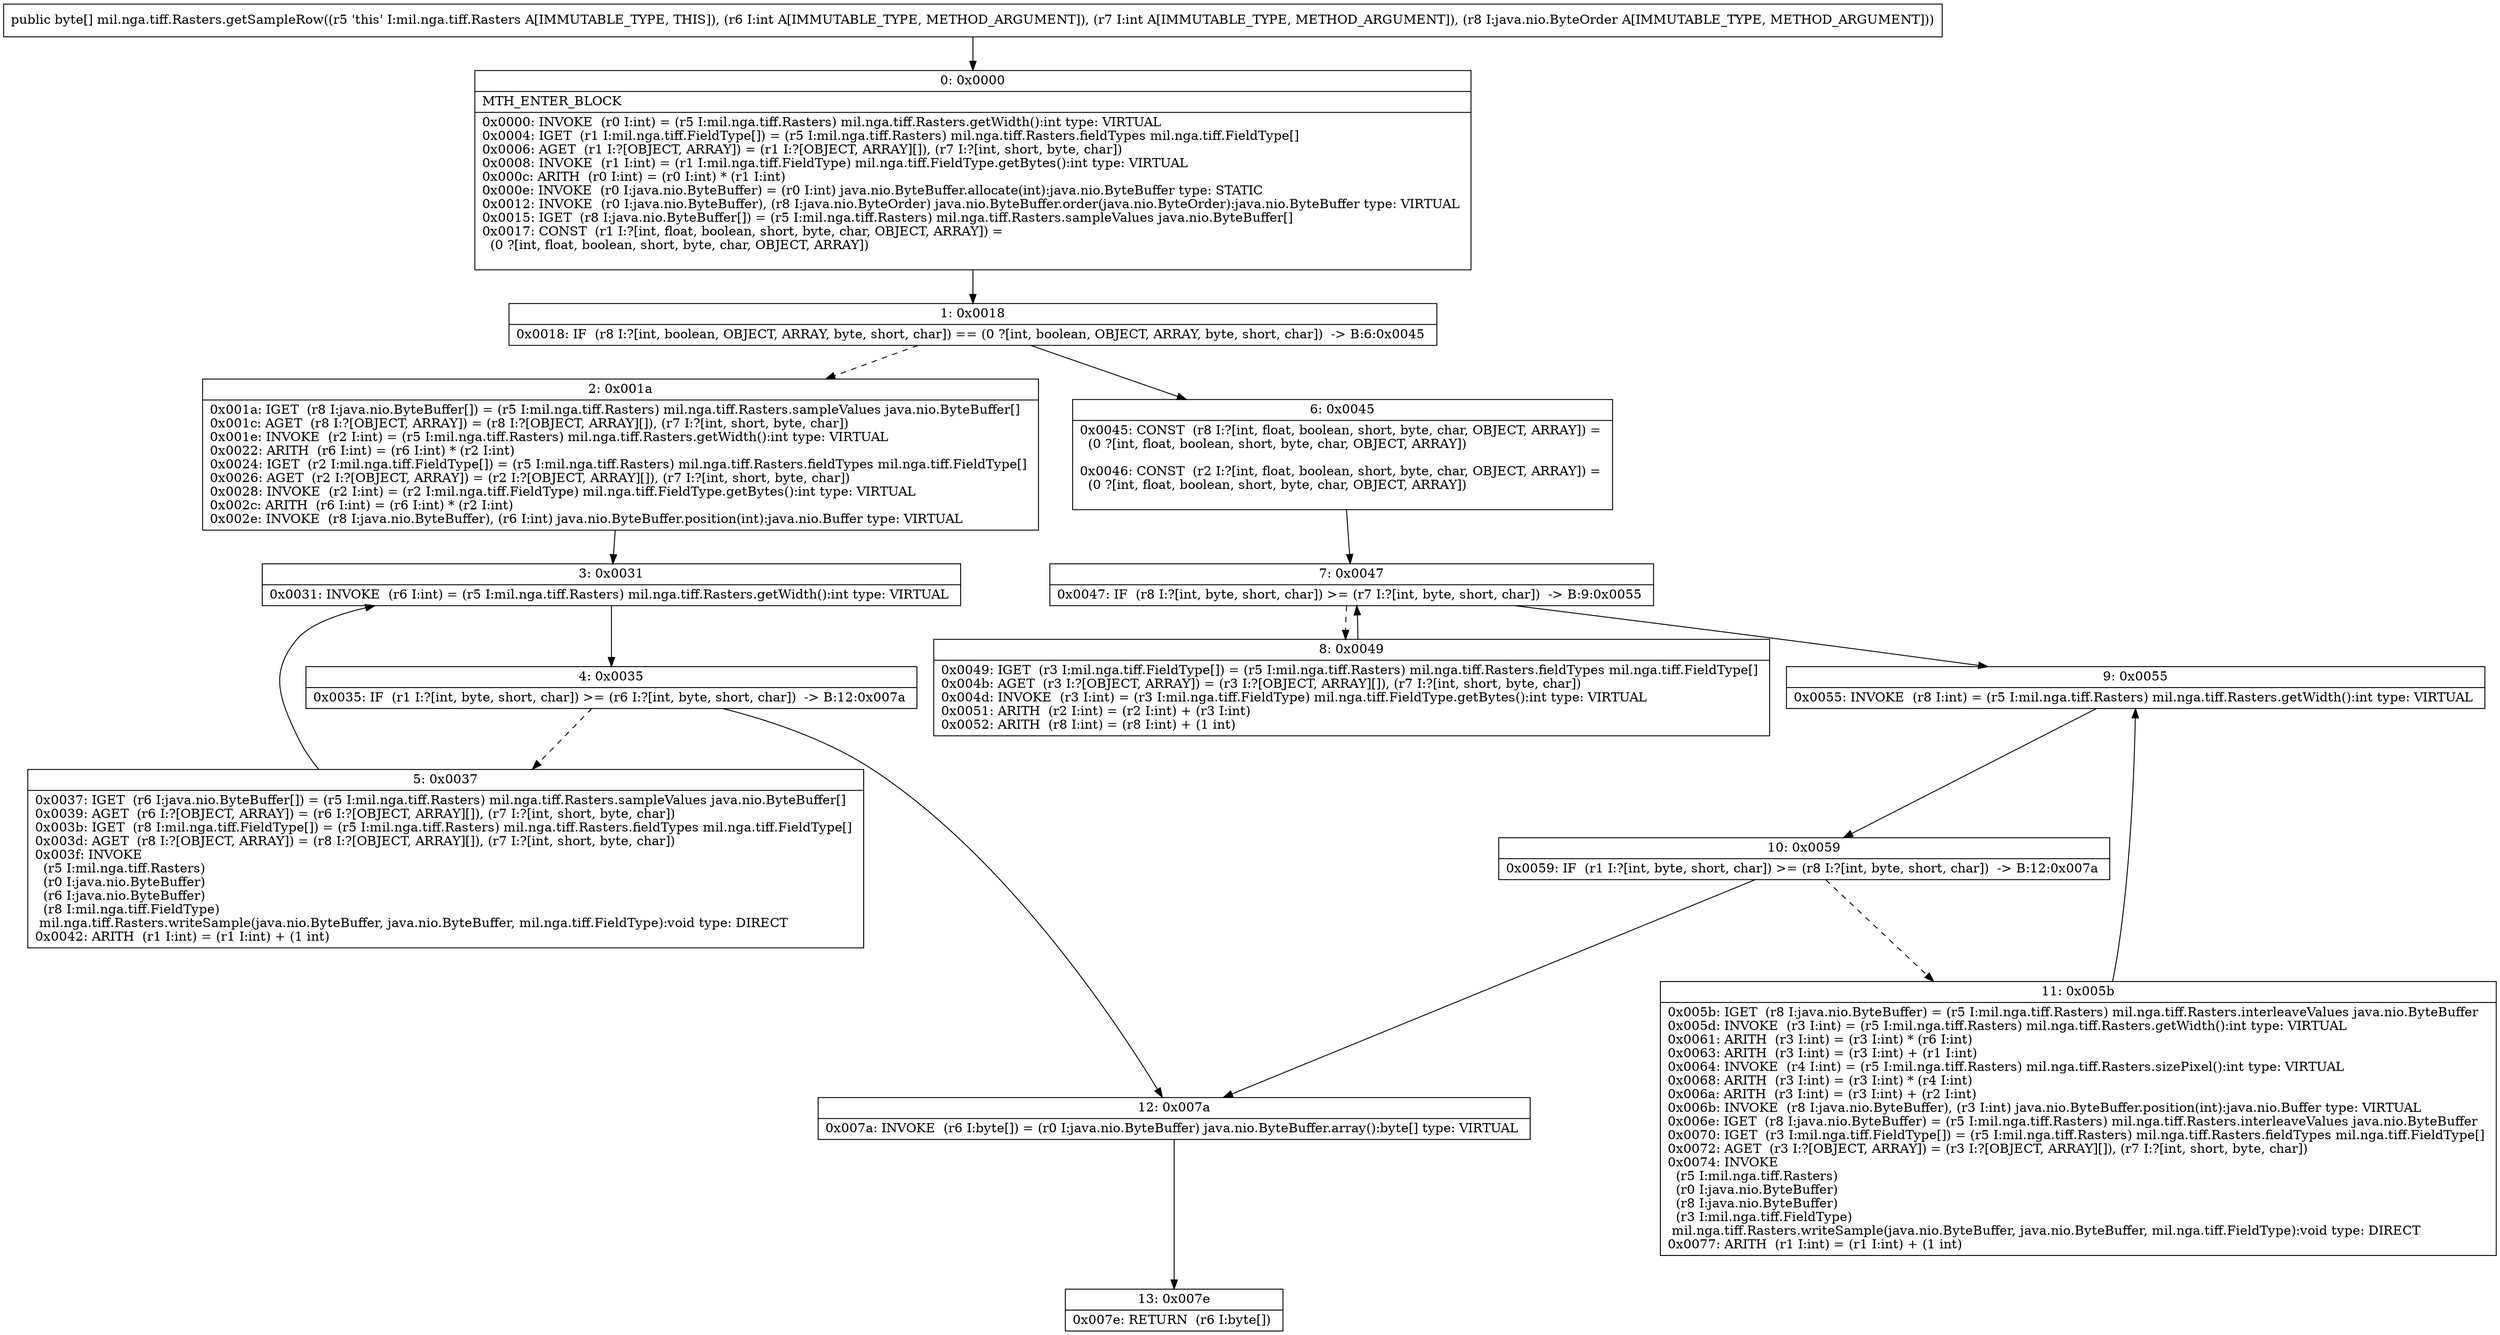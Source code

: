digraph "CFG formil.nga.tiff.Rasters.getSampleRow(IILjava\/nio\/ByteOrder;)[B" {
Node_0 [shape=record,label="{0\:\ 0x0000|MTH_ENTER_BLOCK\l|0x0000: INVOKE  (r0 I:int) = (r5 I:mil.nga.tiff.Rasters) mil.nga.tiff.Rasters.getWidth():int type: VIRTUAL \l0x0004: IGET  (r1 I:mil.nga.tiff.FieldType[]) = (r5 I:mil.nga.tiff.Rasters) mil.nga.tiff.Rasters.fieldTypes mil.nga.tiff.FieldType[] \l0x0006: AGET  (r1 I:?[OBJECT, ARRAY]) = (r1 I:?[OBJECT, ARRAY][]), (r7 I:?[int, short, byte, char]) \l0x0008: INVOKE  (r1 I:int) = (r1 I:mil.nga.tiff.FieldType) mil.nga.tiff.FieldType.getBytes():int type: VIRTUAL \l0x000c: ARITH  (r0 I:int) = (r0 I:int) * (r1 I:int) \l0x000e: INVOKE  (r0 I:java.nio.ByteBuffer) = (r0 I:int) java.nio.ByteBuffer.allocate(int):java.nio.ByteBuffer type: STATIC \l0x0012: INVOKE  (r0 I:java.nio.ByteBuffer), (r8 I:java.nio.ByteOrder) java.nio.ByteBuffer.order(java.nio.ByteOrder):java.nio.ByteBuffer type: VIRTUAL \l0x0015: IGET  (r8 I:java.nio.ByteBuffer[]) = (r5 I:mil.nga.tiff.Rasters) mil.nga.tiff.Rasters.sampleValues java.nio.ByteBuffer[] \l0x0017: CONST  (r1 I:?[int, float, boolean, short, byte, char, OBJECT, ARRAY]) = \l  (0 ?[int, float, boolean, short, byte, char, OBJECT, ARRAY])\l \l}"];
Node_1 [shape=record,label="{1\:\ 0x0018|0x0018: IF  (r8 I:?[int, boolean, OBJECT, ARRAY, byte, short, char]) == (0 ?[int, boolean, OBJECT, ARRAY, byte, short, char])  \-\> B:6:0x0045 \l}"];
Node_2 [shape=record,label="{2\:\ 0x001a|0x001a: IGET  (r8 I:java.nio.ByteBuffer[]) = (r5 I:mil.nga.tiff.Rasters) mil.nga.tiff.Rasters.sampleValues java.nio.ByteBuffer[] \l0x001c: AGET  (r8 I:?[OBJECT, ARRAY]) = (r8 I:?[OBJECT, ARRAY][]), (r7 I:?[int, short, byte, char]) \l0x001e: INVOKE  (r2 I:int) = (r5 I:mil.nga.tiff.Rasters) mil.nga.tiff.Rasters.getWidth():int type: VIRTUAL \l0x0022: ARITH  (r6 I:int) = (r6 I:int) * (r2 I:int) \l0x0024: IGET  (r2 I:mil.nga.tiff.FieldType[]) = (r5 I:mil.nga.tiff.Rasters) mil.nga.tiff.Rasters.fieldTypes mil.nga.tiff.FieldType[] \l0x0026: AGET  (r2 I:?[OBJECT, ARRAY]) = (r2 I:?[OBJECT, ARRAY][]), (r7 I:?[int, short, byte, char]) \l0x0028: INVOKE  (r2 I:int) = (r2 I:mil.nga.tiff.FieldType) mil.nga.tiff.FieldType.getBytes():int type: VIRTUAL \l0x002c: ARITH  (r6 I:int) = (r6 I:int) * (r2 I:int) \l0x002e: INVOKE  (r8 I:java.nio.ByteBuffer), (r6 I:int) java.nio.ByteBuffer.position(int):java.nio.Buffer type: VIRTUAL \l}"];
Node_3 [shape=record,label="{3\:\ 0x0031|0x0031: INVOKE  (r6 I:int) = (r5 I:mil.nga.tiff.Rasters) mil.nga.tiff.Rasters.getWidth():int type: VIRTUAL \l}"];
Node_4 [shape=record,label="{4\:\ 0x0035|0x0035: IF  (r1 I:?[int, byte, short, char]) \>= (r6 I:?[int, byte, short, char])  \-\> B:12:0x007a \l}"];
Node_5 [shape=record,label="{5\:\ 0x0037|0x0037: IGET  (r6 I:java.nio.ByteBuffer[]) = (r5 I:mil.nga.tiff.Rasters) mil.nga.tiff.Rasters.sampleValues java.nio.ByteBuffer[] \l0x0039: AGET  (r6 I:?[OBJECT, ARRAY]) = (r6 I:?[OBJECT, ARRAY][]), (r7 I:?[int, short, byte, char]) \l0x003b: IGET  (r8 I:mil.nga.tiff.FieldType[]) = (r5 I:mil.nga.tiff.Rasters) mil.nga.tiff.Rasters.fieldTypes mil.nga.tiff.FieldType[] \l0x003d: AGET  (r8 I:?[OBJECT, ARRAY]) = (r8 I:?[OBJECT, ARRAY][]), (r7 I:?[int, short, byte, char]) \l0x003f: INVOKE  \l  (r5 I:mil.nga.tiff.Rasters)\l  (r0 I:java.nio.ByteBuffer)\l  (r6 I:java.nio.ByteBuffer)\l  (r8 I:mil.nga.tiff.FieldType)\l mil.nga.tiff.Rasters.writeSample(java.nio.ByteBuffer, java.nio.ByteBuffer, mil.nga.tiff.FieldType):void type: DIRECT \l0x0042: ARITH  (r1 I:int) = (r1 I:int) + (1 int) \l}"];
Node_6 [shape=record,label="{6\:\ 0x0045|0x0045: CONST  (r8 I:?[int, float, boolean, short, byte, char, OBJECT, ARRAY]) = \l  (0 ?[int, float, boolean, short, byte, char, OBJECT, ARRAY])\l \l0x0046: CONST  (r2 I:?[int, float, boolean, short, byte, char, OBJECT, ARRAY]) = \l  (0 ?[int, float, boolean, short, byte, char, OBJECT, ARRAY])\l \l}"];
Node_7 [shape=record,label="{7\:\ 0x0047|0x0047: IF  (r8 I:?[int, byte, short, char]) \>= (r7 I:?[int, byte, short, char])  \-\> B:9:0x0055 \l}"];
Node_8 [shape=record,label="{8\:\ 0x0049|0x0049: IGET  (r3 I:mil.nga.tiff.FieldType[]) = (r5 I:mil.nga.tiff.Rasters) mil.nga.tiff.Rasters.fieldTypes mil.nga.tiff.FieldType[] \l0x004b: AGET  (r3 I:?[OBJECT, ARRAY]) = (r3 I:?[OBJECT, ARRAY][]), (r7 I:?[int, short, byte, char]) \l0x004d: INVOKE  (r3 I:int) = (r3 I:mil.nga.tiff.FieldType) mil.nga.tiff.FieldType.getBytes():int type: VIRTUAL \l0x0051: ARITH  (r2 I:int) = (r2 I:int) + (r3 I:int) \l0x0052: ARITH  (r8 I:int) = (r8 I:int) + (1 int) \l}"];
Node_9 [shape=record,label="{9\:\ 0x0055|0x0055: INVOKE  (r8 I:int) = (r5 I:mil.nga.tiff.Rasters) mil.nga.tiff.Rasters.getWidth():int type: VIRTUAL \l}"];
Node_10 [shape=record,label="{10\:\ 0x0059|0x0059: IF  (r1 I:?[int, byte, short, char]) \>= (r8 I:?[int, byte, short, char])  \-\> B:12:0x007a \l}"];
Node_11 [shape=record,label="{11\:\ 0x005b|0x005b: IGET  (r8 I:java.nio.ByteBuffer) = (r5 I:mil.nga.tiff.Rasters) mil.nga.tiff.Rasters.interleaveValues java.nio.ByteBuffer \l0x005d: INVOKE  (r3 I:int) = (r5 I:mil.nga.tiff.Rasters) mil.nga.tiff.Rasters.getWidth():int type: VIRTUAL \l0x0061: ARITH  (r3 I:int) = (r3 I:int) * (r6 I:int) \l0x0063: ARITH  (r3 I:int) = (r3 I:int) + (r1 I:int) \l0x0064: INVOKE  (r4 I:int) = (r5 I:mil.nga.tiff.Rasters) mil.nga.tiff.Rasters.sizePixel():int type: VIRTUAL \l0x0068: ARITH  (r3 I:int) = (r3 I:int) * (r4 I:int) \l0x006a: ARITH  (r3 I:int) = (r3 I:int) + (r2 I:int) \l0x006b: INVOKE  (r8 I:java.nio.ByteBuffer), (r3 I:int) java.nio.ByteBuffer.position(int):java.nio.Buffer type: VIRTUAL \l0x006e: IGET  (r8 I:java.nio.ByteBuffer) = (r5 I:mil.nga.tiff.Rasters) mil.nga.tiff.Rasters.interleaveValues java.nio.ByteBuffer \l0x0070: IGET  (r3 I:mil.nga.tiff.FieldType[]) = (r5 I:mil.nga.tiff.Rasters) mil.nga.tiff.Rasters.fieldTypes mil.nga.tiff.FieldType[] \l0x0072: AGET  (r3 I:?[OBJECT, ARRAY]) = (r3 I:?[OBJECT, ARRAY][]), (r7 I:?[int, short, byte, char]) \l0x0074: INVOKE  \l  (r5 I:mil.nga.tiff.Rasters)\l  (r0 I:java.nio.ByteBuffer)\l  (r8 I:java.nio.ByteBuffer)\l  (r3 I:mil.nga.tiff.FieldType)\l mil.nga.tiff.Rasters.writeSample(java.nio.ByteBuffer, java.nio.ByteBuffer, mil.nga.tiff.FieldType):void type: DIRECT \l0x0077: ARITH  (r1 I:int) = (r1 I:int) + (1 int) \l}"];
Node_12 [shape=record,label="{12\:\ 0x007a|0x007a: INVOKE  (r6 I:byte[]) = (r0 I:java.nio.ByteBuffer) java.nio.ByteBuffer.array():byte[] type: VIRTUAL \l}"];
Node_13 [shape=record,label="{13\:\ 0x007e|0x007e: RETURN  (r6 I:byte[]) \l}"];
MethodNode[shape=record,label="{public byte[] mil.nga.tiff.Rasters.getSampleRow((r5 'this' I:mil.nga.tiff.Rasters A[IMMUTABLE_TYPE, THIS]), (r6 I:int A[IMMUTABLE_TYPE, METHOD_ARGUMENT]), (r7 I:int A[IMMUTABLE_TYPE, METHOD_ARGUMENT]), (r8 I:java.nio.ByteOrder A[IMMUTABLE_TYPE, METHOD_ARGUMENT])) }"];
MethodNode -> Node_0;
Node_0 -> Node_1;
Node_1 -> Node_2[style=dashed];
Node_1 -> Node_6;
Node_2 -> Node_3;
Node_3 -> Node_4;
Node_4 -> Node_5[style=dashed];
Node_4 -> Node_12;
Node_5 -> Node_3;
Node_6 -> Node_7;
Node_7 -> Node_8[style=dashed];
Node_7 -> Node_9;
Node_8 -> Node_7;
Node_9 -> Node_10;
Node_10 -> Node_11[style=dashed];
Node_10 -> Node_12;
Node_11 -> Node_9;
Node_12 -> Node_13;
}

